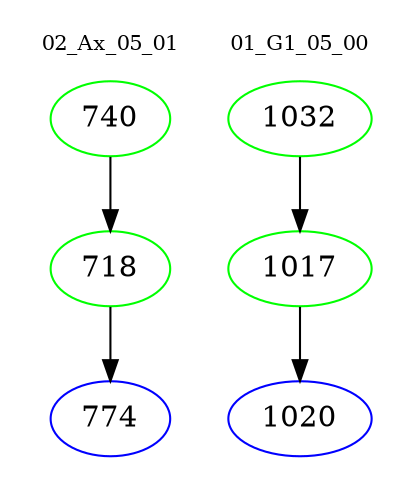 digraph{
subgraph cluster_0 {
color = white
label = "02_Ax_05_01";
fontsize=10;
T0_740 [label="740", color="green"]
T0_740 -> T0_718 [color="black"]
T0_718 [label="718", color="green"]
T0_718 -> T0_774 [color="black"]
T0_774 [label="774", color="blue"]
}
subgraph cluster_1 {
color = white
label = "01_G1_05_00";
fontsize=10;
T1_1032 [label="1032", color="green"]
T1_1032 -> T1_1017 [color="black"]
T1_1017 [label="1017", color="green"]
T1_1017 -> T1_1020 [color="black"]
T1_1020 [label="1020", color="blue"]
}
}
